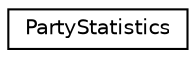 digraph "Graphical Class Hierarchy"
{
 // LATEX_PDF_SIZE
  edge [fontname="Helvetica",fontsize="10",labelfontname="Helvetica",labelfontsize="10"];
  node [fontname="Helvetica",fontsize="10",shape=record];
  rankdir="LR";
  Node0 [label="PartyStatistics",height=0.2,width=0.4,color="black", fillcolor="white", style="filled",URL="$structPartyStatistics.html",tooltip="A structure to hold data produced during an election for a singular party."];
}
